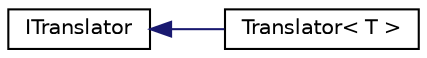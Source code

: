 digraph "Graphical Class Hierarchy"
{
 // LATEX_PDF_SIZE
  edge [fontname="Helvetica",fontsize="10",labelfontname="Helvetica",labelfontsize="10"];
  node [fontname="Helvetica",fontsize="10",shape=record];
  rankdir="LR";
  Node0 [label="ITranslator",height=0.2,width=0.4,color="black", fillcolor="white", style="filled",URL="$struct_i_translator.html",tooltip=" "];
  Node0 -> Node1 [dir="back",color="midnightblue",fontsize="10",style="solid",fontname="Helvetica"];
  Node1 [label="Translator\< T \>",height=0.2,width=0.4,color="black", fillcolor="white", style="filled",URL="$struct_translator.html",tooltip=" "];
}
